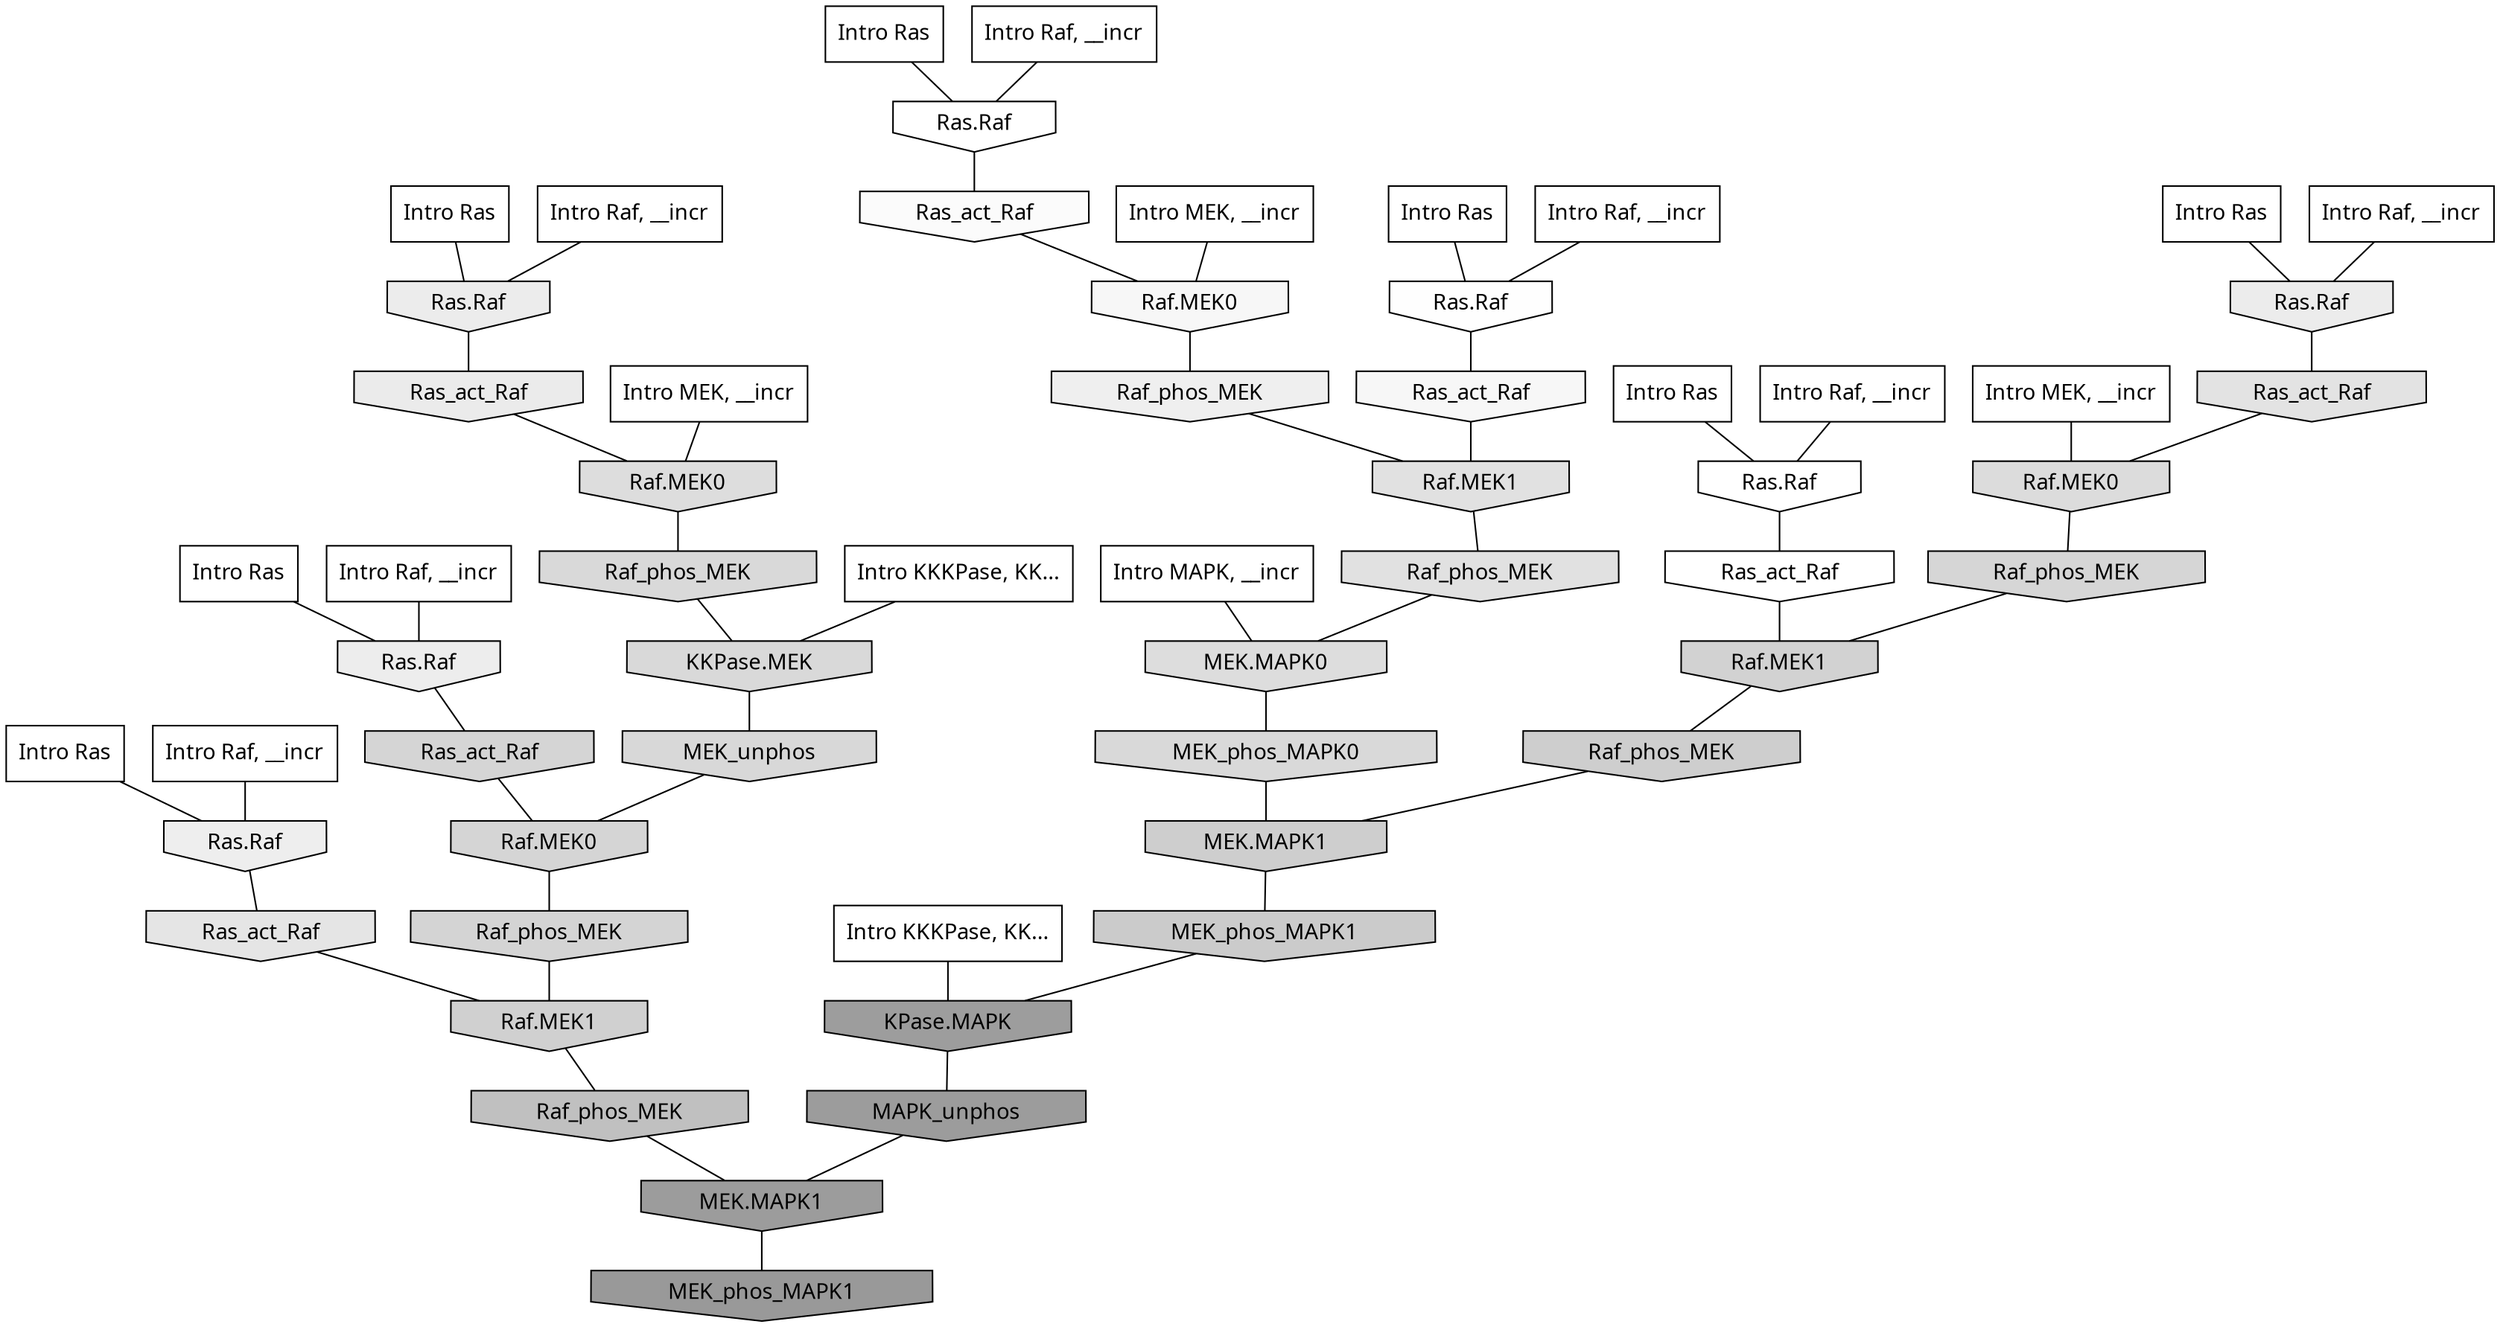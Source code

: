 digraph G{
  rankdir="TB";
  ranksep=0.30;
  node [fontname="CMU Serif"];
  edge [fontname="CMU Serif"];
  
  2 [label="Intro Ras", shape=rectangle, style=filled, fillcolor="0.000 0.000 1.000"]
  
  8 [label="Intro Ras", shape=rectangle, style=filled, fillcolor="0.000 0.000 1.000"]
  
  35 [label="Intro Ras", shape=rectangle, style=filled, fillcolor="0.000 0.000 1.000"]
  
  76 [label="Intro Ras", shape=rectangle, style=filled, fillcolor="0.000 0.000 1.000"]
  
  86 [label="Intro Ras", shape=rectangle, style=filled, fillcolor="0.000 0.000 1.000"]
  
  92 [label="Intro Ras", shape=rectangle, style=filled, fillcolor="0.000 0.000 1.000"]
  
  98 [label="Intro Ras", shape=rectangle, style=filled, fillcolor="0.000 0.000 1.000"]
  
  388 [label="Intro Raf, __incr", shape=rectangle, style=filled, fillcolor="0.000 0.000 1.000"]
  
  510 [label="Intro Raf, __incr", shape=rectangle, style=filled, fillcolor="0.000 0.000 1.000"]
  
  550 [label="Intro Raf, __incr", shape=rectangle, style=filled, fillcolor="0.000 0.000 1.000"]
  
  609 [label="Intro Raf, __incr", shape=rectangle, style=filled, fillcolor="0.000 0.000 1.000"]
  
  725 [label="Intro Raf, __incr", shape=rectangle, style=filled, fillcolor="0.000 0.000 1.000"]
  
  797 [label="Intro Raf, __incr", shape=rectangle, style=filled, fillcolor="0.000 0.000 1.000"]
  
  800 [label="Intro Raf, __incr", shape=rectangle, style=filled, fillcolor="0.000 0.000 1.000"]
  
  1377 [label="Intro MEK, __incr", shape=rectangle, style=filled, fillcolor="0.000 0.000 1.000"]
  
  1608 [label="Intro MEK, __incr", shape=rectangle, style=filled, fillcolor="0.000 0.000 1.000"]
  
  1817 [label="Intro MEK, __incr", shape=rectangle, style=filled, fillcolor="0.000 0.000 1.000"]
  
  2523 [label="Intro MAPK, __incr", shape=rectangle, style=filled, fillcolor="0.000 0.000 1.000"]
  
  3128 [label="Intro KKKPase, KK...", shape=rectangle, style=filled, fillcolor="0.000 0.000 1.000"]
  
  3188 [label="Intro KKKPase, KK...", shape=rectangle, style=filled, fillcolor="0.000 0.000 1.000"]
  
  3293 [label="Ras.Raf", shape=invhouse, style=filled, fillcolor="0.000 0.000 1.000"]
  
  3322 [label="Ras.Raf", shape=invhouse, style=filled, fillcolor="0.000 0.000 0.999"]
  
  3344 [label="Ras_act_Raf", shape=invhouse, style=filled, fillcolor="0.000 0.000 0.997"]
  
  3382 [label="Ras.Raf", shape=invhouse, style=filled, fillcolor="0.000 0.000 0.994"]
  
  3560 [label="Ras_act_Raf", shape=invhouse, style=filled, fillcolor="0.000 0.000 0.981"]
  
  3841 [label="Ras_act_Raf", shape=invhouse, style=filled, fillcolor="0.000 0.000 0.968"]
  
  3891 [label="Raf.MEK0", shape=invhouse, style=filled, fillcolor="0.000 0.000 0.966"]
  
  4900 [label="Raf_phos_MEK", shape=invhouse, style=filled, fillcolor="0.000 0.000 0.934"]
  
  4951 [label="Ras.Raf", shape=invhouse, style=filled, fillcolor="0.000 0.000 0.933"]
  
  5138 [label="Ras.Raf", shape=invhouse, style=filled, fillcolor="0.000 0.000 0.926"]
  
  5230 [label="Ras.Raf", shape=invhouse, style=filled, fillcolor="0.000 0.000 0.924"]
  
  5269 [label="Ras.Raf", shape=invhouse, style=filled, fillcolor="0.000 0.000 0.923"]
  
  5430 [label="Ras_act_Raf", shape=invhouse, style=filled, fillcolor="0.000 0.000 0.919"]
  
  6323 [label="Ras_act_Raf", shape=invhouse, style=filled, fillcolor="0.000 0.000 0.895"]
  
  6722 [label="Ras_act_Raf", shape=invhouse, style=filled, fillcolor="0.000 0.000 0.887"]
  
  7002 [label="Raf.MEK1", shape=invhouse, style=filled, fillcolor="0.000 0.000 0.882"]
  
  7074 [label="Raf_phos_MEK", shape=invhouse, style=filled, fillcolor="0.000 0.000 0.881"]
  
  8023 [label="MEK.MAPK0", shape=invhouse, style=filled, fillcolor="0.000 0.000 0.866"]
  
  8238 [label="Raf.MEK0", shape=invhouse, style=filled, fillcolor="0.000 0.000 0.864"]
  
  8439 [label="Raf.MEK0", shape=invhouse, style=filled, fillcolor="0.000 0.000 0.861"]
  
  9064 [label="Raf_phos_MEK", shape=invhouse, style=filled, fillcolor="0.000 0.000 0.851"]
  
  9125 [label="MEK_phos_MAPK0", shape=invhouse, style=filled, fillcolor="0.000 0.000 0.850"]
  
  9180 [label="KKPase.MEK", shape=invhouse, style=filled, fillcolor="0.000 0.000 0.850"]
  
  9380 [label="MEK_unphos", shape=invhouse, style=filled, fillcolor="0.000 0.000 0.847"]
  
  10157 [label="Raf_phos_MEK", shape=invhouse, style=filled, fillcolor="0.000 0.000 0.839"]
  
  10767 [label="Ras_act_Raf", shape=invhouse, style=filled, fillcolor="0.000 0.000 0.833"]
  
  10770 [label="Raf.MEK0", shape=invhouse, style=filled, fillcolor="0.000 0.000 0.833"]
  
  11146 [label="Raf_phos_MEK", shape=invhouse, style=filled, fillcolor="0.000 0.000 0.829"]
  
  11679 [label="Raf.MEK1", shape=invhouse, style=filled, fillcolor="0.000 0.000 0.824"]
  
  12829 [label="Raf.MEK1", shape=invhouse, style=filled, fillcolor="0.000 0.000 0.815"]
  
  14145 [label="Raf_phos_MEK", shape=invhouse, style=filled, fillcolor="0.000 0.000 0.805"]
  
  14148 [label="MEK.MAPK1", shape=invhouse, style=filled, fillcolor="0.000 0.000 0.805"]
  
  15666 [label="MEK_phos_MAPK1", shape=invhouse, style=filled, fillcolor="0.000 0.000 0.793"]
  
  18490 [label="Raf_phos_MEK", shape=invhouse, style=filled, fillcolor="0.000 0.000 0.751"]
  
  23152 [label="KPase.MAPK", shape=invhouse, style=filled, fillcolor="0.000 0.000 0.615"]
  
  23194 [label="MAPK_unphos", shape=invhouse, style=filled, fillcolor="0.000 0.000 0.613"]
  
  23195 [label="MEK.MAPK1", shape=invhouse, style=filled, fillcolor="0.000 0.000 0.613"]
  
  23573 [label="MEK_phos_MAPK1", shape=invhouse, style=filled, fillcolor="0.000 0.000 0.600"]
  
  
  23195 -> 23573 [dir=none, color="0.000 0.000 0.000"] 
  23194 -> 23195 [dir=none, color="0.000 0.000 0.000"] 
  23152 -> 23194 [dir=none, color="0.000 0.000 0.000"] 
  18490 -> 23195 [dir=none, color="0.000 0.000 0.000"] 
  15666 -> 23152 [dir=none, color="0.000 0.000 0.000"] 
  14148 -> 15666 [dir=none, color="0.000 0.000 0.000"] 
  14145 -> 14148 [dir=none, color="0.000 0.000 0.000"] 
  12829 -> 18490 [dir=none, color="0.000 0.000 0.000"] 
  11679 -> 14145 [dir=none, color="0.000 0.000 0.000"] 
  11146 -> 12829 [dir=none, color="0.000 0.000 0.000"] 
  10770 -> 11146 [dir=none, color="0.000 0.000 0.000"] 
  10767 -> 10770 [dir=none, color="0.000 0.000 0.000"] 
  10157 -> 11679 [dir=none, color="0.000 0.000 0.000"] 
  9380 -> 10770 [dir=none, color="0.000 0.000 0.000"] 
  9180 -> 9380 [dir=none, color="0.000 0.000 0.000"] 
  9125 -> 14148 [dir=none, color="0.000 0.000 0.000"] 
  9064 -> 9180 [dir=none, color="0.000 0.000 0.000"] 
  8439 -> 10157 [dir=none, color="0.000 0.000 0.000"] 
  8238 -> 9064 [dir=none, color="0.000 0.000 0.000"] 
  8023 -> 9125 [dir=none, color="0.000 0.000 0.000"] 
  7074 -> 8023 [dir=none, color="0.000 0.000 0.000"] 
  7002 -> 7074 [dir=none, color="0.000 0.000 0.000"] 
  6722 -> 8439 [dir=none, color="0.000 0.000 0.000"] 
  6323 -> 12829 [dir=none, color="0.000 0.000 0.000"] 
  5430 -> 8238 [dir=none, color="0.000 0.000 0.000"] 
  5269 -> 5430 [dir=none, color="0.000 0.000 0.000"] 
  5230 -> 6722 [dir=none, color="0.000 0.000 0.000"] 
  5138 -> 10767 [dir=none, color="0.000 0.000 0.000"] 
  4951 -> 6323 [dir=none, color="0.000 0.000 0.000"] 
  4900 -> 7002 [dir=none, color="0.000 0.000 0.000"] 
  3891 -> 4900 [dir=none, color="0.000 0.000 0.000"] 
  3841 -> 7002 [dir=none, color="0.000 0.000 0.000"] 
  3560 -> 3891 [dir=none, color="0.000 0.000 0.000"] 
  3382 -> 3841 [dir=none, color="0.000 0.000 0.000"] 
  3344 -> 11679 [dir=none, color="0.000 0.000 0.000"] 
  3322 -> 3560 [dir=none, color="0.000 0.000 0.000"] 
  3293 -> 3344 [dir=none, color="0.000 0.000 0.000"] 
  3188 -> 23152 [dir=none, color="0.000 0.000 0.000"] 
  3128 -> 9180 [dir=none, color="0.000 0.000 0.000"] 
  2523 -> 8023 [dir=none, color="0.000 0.000 0.000"] 
  1817 -> 8238 [dir=none, color="0.000 0.000 0.000"] 
  1608 -> 8439 [dir=none, color="0.000 0.000 0.000"] 
  1377 -> 3891 [dir=none, color="0.000 0.000 0.000"] 
  800 -> 3382 [dir=none, color="0.000 0.000 0.000"] 
  797 -> 5230 [dir=none, color="0.000 0.000 0.000"] 
  725 -> 5138 [dir=none, color="0.000 0.000 0.000"] 
  609 -> 3293 [dir=none, color="0.000 0.000 0.000"] 
  550 -> 3322 [dir=none, color="0.000 0.000 0.000"] 
  510 -> 4951 [dir=none, color="0.000 0.000 0.000"] 
  388 -> 5269 [dir=none, color="0.000 0.000 0.000"] 
  98 -> 3293 [dir=none, color="0.000 0.000 0.000"] 
  92 -> 5230 [dir=none, color="0.000 0.000 0.000"] 
  86 -> 5269 [dir=none, color="0.000 0.000 0.000"] 
  76 -> 5138 [dir=none, color="0.000 0.000 0.000"] 
  35 -> 4951 [dir=none, color="0.000 0.000 0.000"] 
  8 -> 3382 [dir=none, color="0.000 0.000 0.000"] 
  2 -> 3322 [dir=none, color="0.000 0.000 0.000"] 
  
  }
